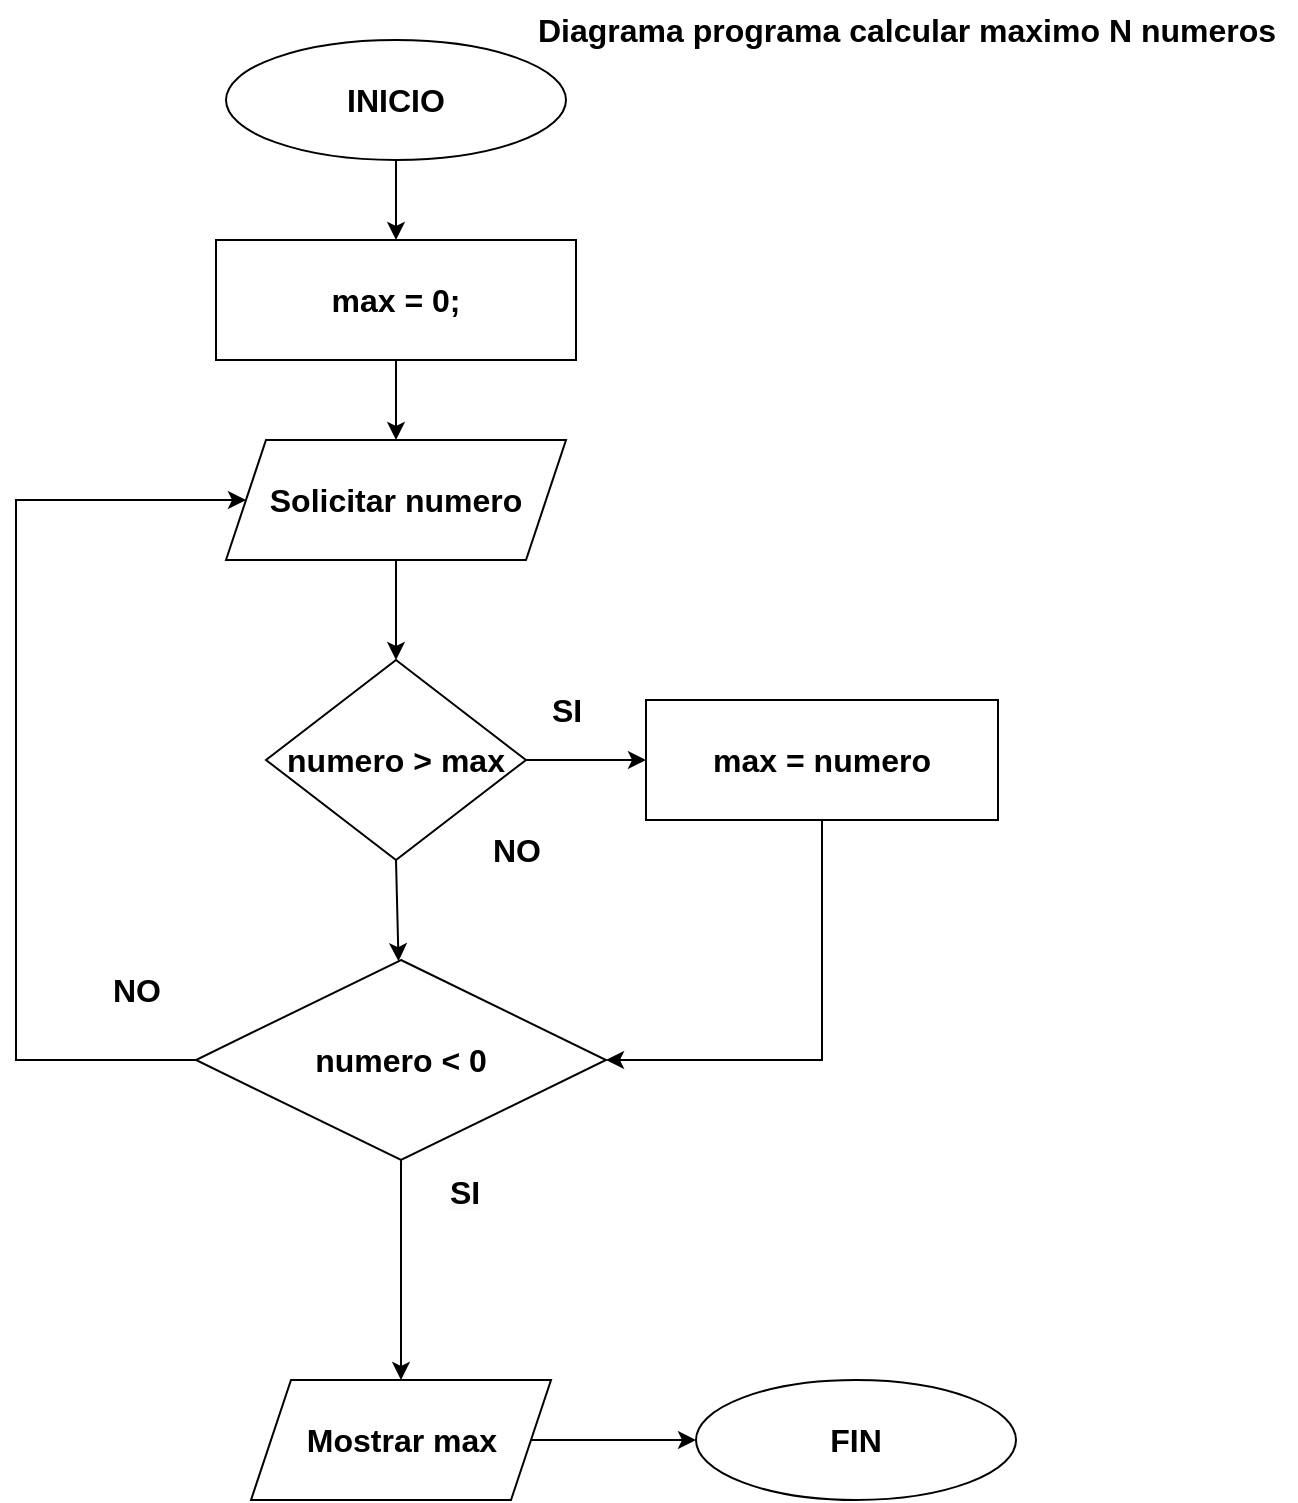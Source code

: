 <mxfile version="25.0.3">
  <diagram name="Página-1" id="ZYLUz4EwhKj-D9zp63Xh">
    <mxGraphModel dx="1434" dy="851" grid="1" gridSize="10" guides="1" tooltips="1" connect="1" arrows="1" fold="1" page="1" pageScale="1" pageWidth="827" pageHeight="1169" background="#ffffff" math="0" shadow="0">
      <root>
        <mxCell id="0" />
        <mxCell id="1" parent="0" />
        <mxCell id="yQGQ-uEshxcvxyNHh_fb-1" value="&lt;b&gt;&lt;font style=&quot;font-size: 16px;&quot;&gt;INICIO&lt;/font&gt;&lt;/b&gt;" style="ellipse;whiteSpace=wrap;html=1;" parent="1" vertex="1">
          <mxGeometry x="285" y="20" width="170" height="60" as="geometry" />
        </mxCell>
        <mxCell id="yQGQ-uEshxcvxyNHh_fb-2" value="&lt;span style=&quot;font-size: 16px;&quot;&gt;&lt;b&gt;max = 0;&lt;/b&gt;&lt;/span&gt;" style="rounded=0;whiteSpace=wrap;html=1;" parent="1" vertex="1">
          <mxGeometry x="280" y="120" width="180" height="60" as="geometry" />
        </mxCell>
        <mxCell id="yQGQ-uEshxcvxyNHh_fb-3" value="&lt;b&gt;&lt;font style=&quot;font-size: 16px;&quot;&gt;Solicitar numero&lt;/font&gt;&lt;/b&gt;" style="shape=parallelogram;perimeter=parallelogramPerimeter;whiteSpace=wrap;html=1;fixedSize=1;" parent="1" vertex="1">
          <mxGeometry x="285" y="220" width="170" height="60" as="geometry" />
        </mxCell>
        <mxCell id="yQGQ-uEshxcvxyNHh_fb-6" value="&lt;font style=&quot;font-size: 16px;&quot;&gt;&lt;b&gt;FIN&lt;/b&gt;&lt;/font&gt;" style="ellipse;whiteSpace=wrap;html=1;" parent="1" vertex="1">
          <mxGeometry x="520" y="690" width="160" height="60" as="geometry" />
        </mxCell>
        <mxCell id="yQGQ-uEshxcvxyNHh_fb-7" value="" style="endArrow=classic;html=1;rounded=0;entryX=0.5;entryY=0;entryDx=0;entryDy=0;" parent="1" source="yQGQ-uEshxcvxyNHh_fb-1" target="yQGQ-uEshxcvxyNHh_fb-2" edge="1">
          <mxGeometry width="50" height="50" relative="1" as="geometry">
            <mxPoint x="520" y="460" as="sourcePoint" />
            <mxPoint x="570" y="410" as="targetPoint" />
          </mxGeometry>
        </mxCell>
        <mxCell id="yQGQ-uEshxcvxyNHh_fb-8" value="" style="endArrow=classic;html=1;rounded=0;entryX=0.5;entryY=0;entryDx=0;entryDy=0;exitX=0.5;exitY=1;exitDx=0;exitDy=0;" parent="1" source="yQGQ-uEshxcvxyNHh_fb-2" target="yQGQ-uEshxcvxyNHh_fb-3" edge="1">
          <mxGeometry width="50" height="50" relative="1" as="geometry">
            <mxPoint x="380" y="90" as="sourcePoint" />
            <mxPoint x="375" y="220" as="targetPoint" />
          </mxGeometry>
        </mxCell>
        <mxCell id="yQGQ-uEshxcvxyNHh_fb-9" value="" style="endArrow=classic;html=1;rounded=0;entryX=0.5;entryY=0;entryDx=0;entryDy=0;exitX=0.5;exitY=1;exitDx=0;exitDy=0;" parent="1" source="yQGQ-uEshxcvxyNHh_fb-3" target="yQGQ-uEshxcvxyNHh_fb-11" edge="1">
          <mxGeometry width="50" height="50" relative="1" as="geometry">
            <mxPoint x="440" y="260" as="sourcePoint" />
            <mxPoint x="380" y="230" as="targetPoint" />
          </mxGeometry>
        </mxCell>
        <mxCell id="yQGQ-uEshxcvxyNHh_fb-11" value="&lt;b&gt;&lt;font style=&quot;font-size: 16px;&quot;&gt;numero &amp;gt; max&lt;/font&gt;&lt;/b&gt;" style="rhombus;whiteSpace=wrap;html=1;" parent="1" vertex="1">
          <mxGeometry x="305" y="330" width="130" height="100" as="geometry" />
        </mxCell>
        <mxCell id="yQGQ-uEshxcvxyNHh_fb-14" value="" style="endArrow=classic;html=1;rounded=0;entryX=0.5;entryY=0;entryDx=0;entryDy=0;exitX=0.5;exitY=1;exitDx=0;exitDy=0;" parent="1" source="yQGQ-uEshxcvxyNHh_fb-28" target="yQGQ-uEshxcvxyNHh_fb-25" edge="1">
          <mxGeometry width="50" height="50" relative="1" as="geometry">
            <mxPoint x="610" y="580" as="sourcePoint" />
            <mxPoint x="570" y="370" as="targetPoint" />
            <Array as="points" />
          </mxGeometry>
        </mxCell>
        <mxCell id="yQGQ-uEshxcvxyNHh_fb-17" value="&lt;font style=&quot;font-size: 16px;&quot;&gt;&lt;b&gt;NO&lt;/b&gt;&lt;/font&gt;" style="text;html=1;align=center;verticalAlign=middle;resizable=0;points=[];autosize=1;strokeColor=none;fillColor=none;" parent="1" vertex="1">
          <mxGeometry x="405" y="410" width="50" height="30" as="geometry" />
        </mxCell>
        <mxCell id="yQGQ-uEshxcvxyNHh_fb-18" value="&lt;b style=&quot;forced-color-adjust: none; color: rgb(0, 0, 0); font-family: Helvetica; font-size: 16px; font-style: normal; font-variant-ligatures: normal; font-variant-caps: normal; letter-spacing: normal; orphans: 2; text-align: center; text-indent: 0px; text-transform: none; widows: 2; word-spacing: 0px; -webkit-text-stroke-width: 0px; white-space: nowrap; background-color: rgb(251, 251, 251); text-decoration-thickness: initial; text-decoration-style: initial; text-decoration-color: initial;&quot;&gt;SI&lt;/b&gt;" style="text;whiteSpace=wrap;html=1;" parent="1" vertex="1">
          <mxGeometry x="395" y="580" width="60" height="40" as="geometry" />
        </mxCell>
        <mxCell id="yQGQ-uEshxcvxyNHh_fb-19" value="&lt;font style=&quot;font-size: 16px;&quot;&gt;&lt;b&gt;SI&lt;/b&gt;&lt;/font&gt;" style="text;html=1;align=center;verticalAlign=middle;resizable=0;points=[];autosize=1;strokeColor=none;fillColor=none;" parent="1" vertex="1">
          <mxGeometry x="435" y="340" width="40" height="30" as="geometry" />
        </mxCell>
        <mxCell id="yQGQ-uEshxcvxyNHh_fb-20" value="&lt;font style=&quot;font-size: 16px;&quot;&gt;&lt;b&gt;NO&lt;/b&gt;&lt;/font&gt;" style="text;html=1;align=center;verticalAlign=middle;resizable=0;points=[];autosize=1;strokeColor=none;fillColor=none;" parent="1" vertex="1">
          <mxGeometry x="215" y="480" width="50" height="30" as="geometry" />
        </mxCell>
        <mxCell id="yQGQ-uEshxcvxyNHh_fb-21" value="&lt;b&gt;&lt;font style=&quot;font-size: 16px;&quot;&gt;max = numero&lt;/font&gt;&lt;/b&gt;" style="rounded=0;whiteSpace=wrap;html=1;" parent="1" vertex="1">
          <mxGeometry x="495" y="350" width="176" height="60" as="geometry" />
        </mxCell>
        <mxCell id="yQGQ-uEshxcvxyNHh_fb-25" value="&lt;b&gt;&lt;font style=&quot;font-size: 16px;&quot;&gt;Mostrar max&lt;/font&gt;&lt;/b&gt;" style="shape=parallelogram;perimeter=parallelogramPerimeter;whiteSpace=wrap;html=1;fixedSize=1;" parent="1" vertex="1">
          <mxGeometry x="297.5" y="690" width="150" height="60" as="geometry" />
        </mxCell>
        <mxCell id="yQGQ-uEshxcvxyNHh_fb-28" value="&lt;font style=&quot;font-size: 16px;&quot;&gt;&lt;b&gt;numero &amp;lt; 0&lt;/b&gt;&lt;/font&gt;" style="rhombus;whiteSpace=wrap;html=1;" parent="1" vertex="1">
          <mxGeometry x="270" y="480" width="205" height="100" as="geometry" />
        </mxCell>
        <mxCell id="yQGQ-uEshxcvxyNHh_fb-29" value="" style="endArrow=classic;html=1;rounded=0;entryX=0;entryY=0.5;entryDx=0;entryDy=0;" parent="1" source="yQGQ-uEshxcvxyNHh_fb-11" target="yQGQ-uEshxcvxyNHh_fb-21" edge="1">
          <mxGeometry width="50" height="50" relative="1" as="geometry">
            <mxPoint x="368" y="760" as="sourcePoint" />
            <mxPoint x="380" y="670" as="targetPoint" />
          </mxGeometry>
        </mxCell>
        <mxCell id="yQGQ-uEshxcvxyNHh_fb-35" value="&lt;font style=&quot;font-size: 16px;&quot;&gt;&lt;b&gt;Diagrama programa calcular maximo N numeros&lt;/b&gt;&lt;/font&gt;" style="text;html=1;align=center;verticalAlign=middle;resizable=0;points=[];autosize=1;strokeColor=none;fillColor=none;" parent="1" vertex="1">
          <mxGeometry x="430" width="390" height="30" as="geometry" />
        </mxCell>
        <mxCell id="PWrtbVq5B6tQ9b02hg2v-1" value="" style="endArrow=classic;html=1;rounded=0;entryX=0;entryY=0.5;entryDx=0;entryDy=0;" parent="1" source="yQGQ-uEshxcvxyNHh_fb-25" target="yQGQ-uEshxcvxyNHh_fb-6" edge="1">
          <mxGeometry width="50" height="50" relative="1" as="geometry">
            <mxPoint x="378" y="590" as="sourcePoint" />
            <mxPoint x="378" y="700" as="targetPoint" />
            <Array as="points" />
          </mxGeometry>
        </mxCell>
        <mxCell id="PWrtbVq5B6tQ9b02hg2v-2" value="" style="endArrow=classic;html=1;rounded=0;exitX=0;exitY=0.5;exitDx=0;exitDy=0;entryX=0;entryY=0.5;entryDx=0;entryDy=0;" parent="1" source="yQGQ-uEshxcvxyNHh_fb-28" target="yQGQ-uEshxcvxyNHh_fb-3" edge="1">
          <mxGeometry width="50" height="50" relative="1" as="geometry">
            <mxPoint x="378" y="590" as="sourcePoint" />
            <mxPoint x="180" y="530" as="targetPoint" />
            <Array as="points">
              <mxPoint x="180" y="530" />
              <mxPoint x="180" y="250" />
            </Array>
          </mxGeometry>
        </mxCell>
        <mxCell id="PWrtbVq5B6tQ9b02hg2v-3" value="" style="endArrow=classic;html=1;rounded=0;entryX=1;entryY=0.5;entryDx=0;entryDy=0;exitX=0.5;exitY=1;exitDx=0;exitDy=0;" parent="1" source="yQGQ-uEshxcvxyNHh_fb-21" target="yQGQ-uEshxcvxyNHh_fb-28" edge="1">
          <mxGeometry width="50" height="50" relative="1" as="geometry">
            <mxPoint x="445" y="390" as="sourcePoint" />
            <mxPoint x="505" y="390" as="targetPoint" />
            <Array as="points">
              <mxPoint x="583" y="530" />
            </Array>
          </mxGeometry>
        </mxCell>
        <mxCell id="PWrtbVq5B6tQ9b02hg2v-4" value="" style="endArrow=classic;html=1;rounded=0;" parent="1" target="yQGQ-uEshxcvxyNHh_fb-28" edge="1">
          <mxGeometry width="50" height="50" relative="1" as="geometry">
            <mxPoint x="370" y="430" as="sourcePoint" />
            <mxPoint x="380" y="340" as="targetPoint" />
          </mxGeometry>
        </mxCell>
      </root>
    </mxGraphModel>
  </diagram>
</mxfile>
